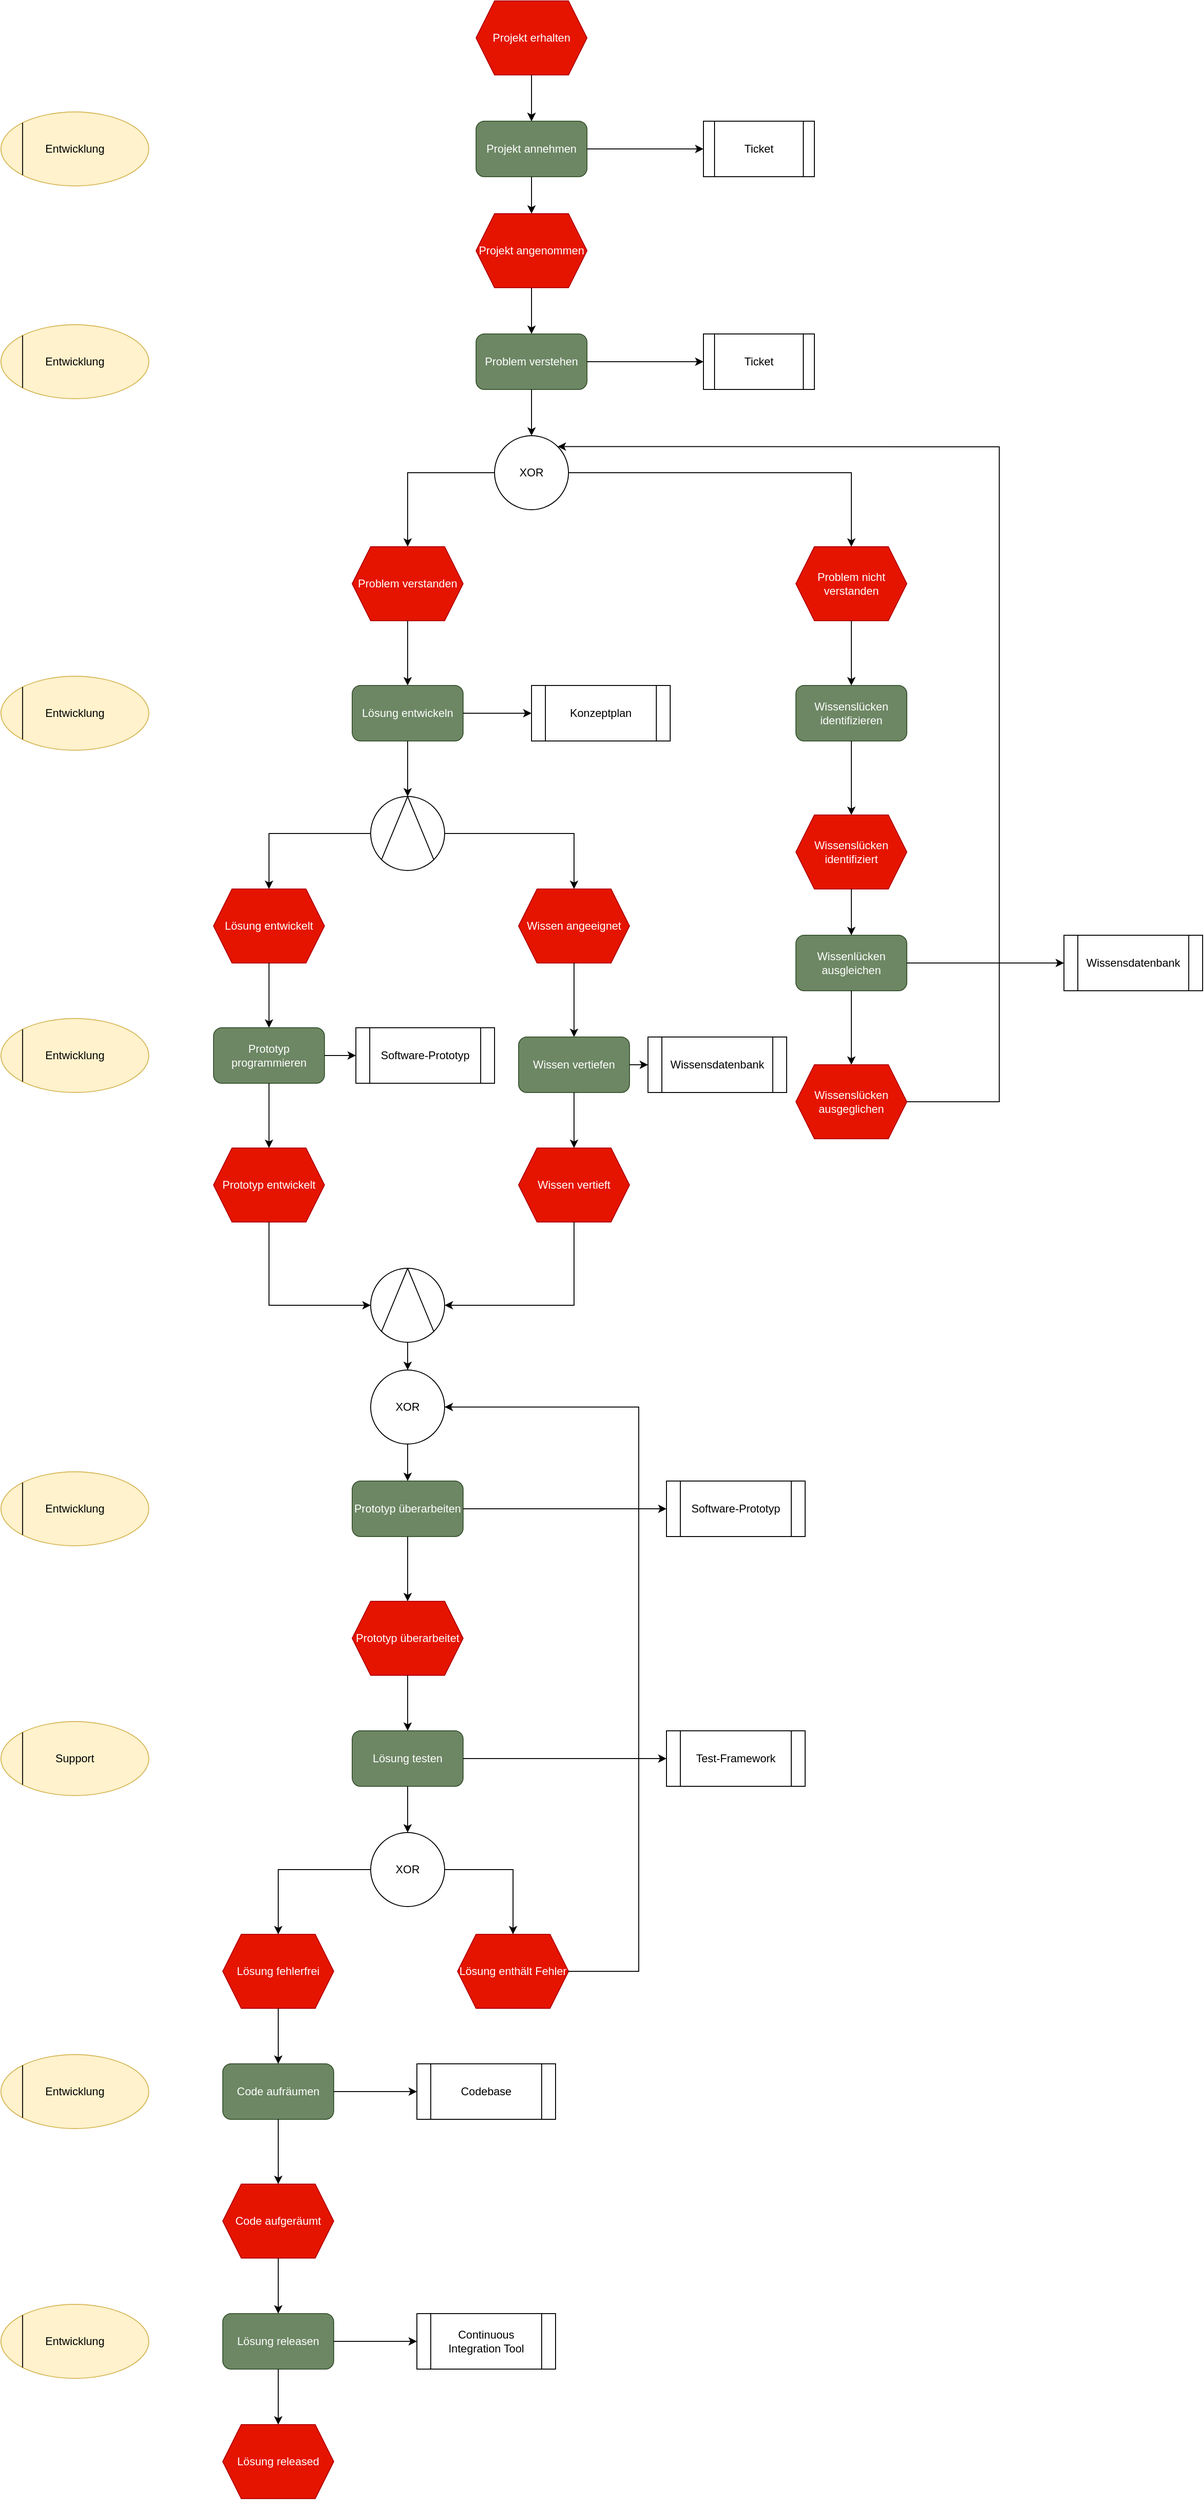 <mxfile version="21.3.8" type="device">
  <diagram name="Seite-1" id="HkONKe4TxoAbGtVzGFHi">
    <mxGraphModel dx="2220" dy="789" grid="1" gridSize="10" guides="1" tooltips="1" connect="1" arrows="1" fold="1" page="1" pageScale="1" pageWidth="827" pageHeight="1169" math="0" shadow="0">
      <root>
        <mxCell id="0" />
        <mxCell id="1" parent="0" />
        <mxCell id="pGZCNeFGtJ8uvon1zyKJ-12" value="" style="edgeStyle=orthogonalEdgeStyle;rounded=0;orthogonalLoop=1;jettySize=auto;html=1;" parent="1" source="pGZCNeFGtJ8uvon1zyKJ-2" target="pGZCNeFGtJ8uvon1zyKJ-3" edge="1">
          <mxGeometry relative="1" as="geometry" />
        </mxCell>
        <mxCell id="pGZCNeFGtJ8uvon1zyKJ-2" value="Projekt erhalten" style="shape=hexagon;perimeter=hexagonPerimeter2;whiteSpace=wrap;html=1;fixedSize=1;fillColor=#e51400;fontColor=#ffffff;strokeColor=#B20000;" parent="1" vertex="1">
          <mxGeometry x="354" y="120" width="120" height="80" as="geometry" />
        </mxCell>
        <mxCell id="pGZCNeFGtJ8uvon1zyKJ-3" value="Projekt annehmen" style="rounded=1;whiteSpace=wrap;html=1;fillColor=#6d8764;fontColor=#ffffff;strokeColor=#3A5431;" parent="1" vertex="1">
          <mxGeometry x="354" y="250" width="120" height="60" as="geometry" />
        </mxCell>
        <mxCell id="pGZCNeFGtJ8uvon1zyKJ-4" value="" style="endArrow=classic;html=1;rounded=0;exitX=0.5;exitY=1;exitDx=0;exitDy=0;entryX=0.5;entryY=0;entryDx=0;entryDy=0;" parent="1" source="pGZCNeFGtJ8uvon1zyKJ-2" target="pGZCNeFGtJ8uvon1zyKJ-3" edge="1">
          <mxGeometry width="50" height="50" relative="1" as="geometry">
            <mxPoint x="414" y="150" as="sourcePoint" />
            <mxPoint x="470" y="170" as="targetPoint" />
          </mxGeometry>
        </mxCell>
        <mxCell id="pGZCNeFGtJ8uvon1zyKJ-5" value="Projekt angenommen" style="shape=hexagon;perimeter=hexagonPerimeter2;whiteSpace=wrap;html=1;fixedSize=1;fillColor=#e51400;fontColor=#ffffff;strokeColor=#B20000;" parent="1" vertex="1">
          <mxGeometry x="354" y="350" width="120" height="80" as="geometry" />
        </mxCell>
        <mxCell id="pGZCNeFGtJ8uvon1zyKJ-6" value="" style="endArrow=classic;html=1;rounded=0;exitX=0.5;exitY=1;exitDx=0;exitDy=0;entryX=0.5;entryY=0;entryDx=0;entryDy=0;" parent="1" source="pGZCNeFGtJ8uvon1zyKJ-3" target="pGZCNeFGtJ8uvon1zyKJ-5" edge="1">
          <mxGeometry width="50" height="50" relative="1" as="geometry">
            <mxPoint x="570" y="340" as="sourcePoint" />
            <mxPoint x="620" y="290" as="targetPoint" />
          </mxGeometry>
        </mxCell>
        <mxCell id="pGZCNeFGtJ8uvon1zyKJ-7" value="Problem verstehen" style="rounded=1;whiteSpace=wrap;html=1;fillColor=#6d8764;fontColor=#ffffff;strokeColor=#3A5431;" parent="1" vertex="1">
          <mxGeometry x="354" y="480" width="120" height="60" as="geometry" />
        </mxCell>
        <mxCell id="pGZCNeFGtJ8uvon1zyKJ-8" value="" style="endArrow=classic;html=1;rounded=0;exitX=0.5;exitY=1;exitDx=0;exitDy=0;entryX=0.5;entryY=0;entryDx=0;entryDy=0;" parent="1" source="pGZCNeFGtJ8uvon1zyKJ-5" target="pGZCNeFGtJ8uvon1zyKJ-7" edge="1">
          <mxGeometry width="50" height="50" relative="1" as="geometry">
            <mxPoint x="470" y="530" as="sourcePoint" />
            <mxPoint x="520" y="480" as="targetPoint" />
          </mxGeometry>
        </mxCell>
        <mxCell id="pGZCNeFGtJ8uvon1zyKJ-9" value="XOR" style="ellipse;whiteSpace=wrap;html=1;aspect=fixed;" parent="1" vertex="1">
          <mxGeometry x="374" y="590" width="80" height="80" as="geometry" />
        </mxCell>
        <mxCell id="pGZCNeFGtJ8uvon1zyKJ-10" value="" style="endArrow=classic;html=1;rounded=0;exitX=0.5;exitY=1;exitDx=0;exitDy=0;entryX=0.5;entryY=0;entryDx=0;entryDy=0;" parent="1" source="pGZCNeFGtJ8uvon1zyKJ-7" target="pGZCNeFGtJ8uvon1zyKJ-9" edge="1">
          <mxGeometry width="50" height="50" relative="1" as="geometry">
            <mxPoint x="450" y="600" as="sourcePoint" />
            <mxPoint x="500" y="550" as="targetPoint" />
          </mxGeometry>
        </mxCell>
        <mxCell id="pGZCNeFGtJ8uvon1zyKJ-13" value="" style="endArrow=classic;html=1;rounded=0;exitX=0;exitY=0.5;exitDx=0;exitDy=0;" parent="1" source="pGZCNeFGtJ8uvon1zyKJ-9" edge="1">
          <mxGeometry width="50" height="50" relative="1" as="geometry">
            <mxPoint x="270" y="700" as="sourcePoint" />
            <mxPoint x="280" y="710" as="targetPoint" />
            <Array as="points">
              <mxPoint x="280" y="630" />
            </Array>
          </mxGeometry>
        </mxCell>
        <mxCell id="pGZCNeFGtJ8uvon1zyKJ-14" value="Problem verstanden" style="shape=hexagon;perimeter=hexagonPerimeter2;whiteSpace=wrap;html=1;fixedSize=1;fillColor=#e51400;fontColor=#ffffff;strokeColor=#B20000;" parent="1" vertex="1">
          <mxGeometry x="220" y="710" width="120" height="80" as="geometry" />
        </mxCell>
        <mxCell id="9VRFvcclC4bGH3Evm6cU-1" value="" style="endArrow=classic;html=1;rounded=0;exitX=1;exitY=0.5;exitDx=0;exitDy=0;entryX=0.5;entryY=0;entryDx=0;entryDy=0;" parent="1" source="pGZCNeFGtJ8uvon1zyKJ-9" target="9VRFvcclC4bGH3Evm6cU-2" edge="1">
          <mxGeometry width="50" height="50" relative="1" as="geometry">
            <mxPoint x="550" y="680" as="sourcePoint" />
            <mxPoint x="600" y="630" as="targetPoint" />
            <Array as="points">
              <mxPoint x="760" y="630" />
            </Array>
          </mxGeometry>
        </mxCell>
        <mxCell id="9VRFvcclC4bGH3Evm6cU-2" value="Problem nicht verstanden" style="shape=hexagon;perimeter=hexagonPerimeter2;whiteSpace=wrap;html=1;fixedSize=1;fillColor=#e51400;fontColor=#ffffff;strokeColor=#B20000;" parent="1" vertex="1">
          <mxGeometry x="700" y="710" width="120" height="80" as="geometry" />
        </mxCell>
        <mxCell id="9VRFvcclC4bGH3Evm6cU-3" value="" style="endArrow=classic;html=1;rounded=0;exitX=0.5;exitY=1;exitDx=0;exitDy=0;" parent="1" source="pGZCNeFGtJ8uvon1zyKJ-14" edge="1">
          <mxGeometry width="50" height="50" relative="1" as="geometry">
            <mxPoint x="270" y="900" as="sourcePoint" />
            <mxPoint x="280" y="860" as="targetPoint" />
          </mxGeometry>
        </mxCell>
        <mxCell id="9VRFvcclC4bGH3Evm6cU-6" value="" style="endArrow=classic;html=1;rounded=0;exitX=0.5;exitY=1;exitDx=0;exitDy=0;" parent="1" source="9VRFvcclC4bGH3Evm6cU-2" edge="1">
          <mxGeometry width="50" height="50" relative="1" as="geometry">
            <mxPoint x="759.5" y="820" as="sourcePoint" />
            <mxPoint x="760" y="860" as="targetPoint" />
          </mxGeometry>
        </mxCell>
        <mxCell id="9VRFvcclC4bGH3Evm6cU-8" value="Wissenslücken identifizieren" style="rounded=1;whiteSpace=wrap;html=1;fillColor=#6d8764;fontColor=#ffffff;strokeColor=#3A5431;" parent="1" vertex="1">
          <mxGeometry x="700" y="860" width="120" height="60" as="geometry" />
        </mxCell>
        <mxCell id="9VRFvcclC4bGH3Evm6cU-12" value="Lösung entwickeln" style="rounded=1;whiteSpace=wrap;html=1;fillColor=#6d8764;fontColor=#ffffff;strokeColor=#3A5431;" parent="1" vertex="1">
          <mxGeometry x="220" y="860" width="120" height="60" as="geometry" />
        </mxCell>
        <mxCell id="9VRFvcclC4bGH3Evm6cU-13" value="" style="endArrow=classic;html=1;rounded=0;exitX=0.5;exitY=1;exitDx=0;exitDy=0;" parent="1" source="9VRFvcclC4bGH3Evm6cU-12" edge="1">
          <mxGeometry width="50" height="50" relative="1" as="geometry">
            <mxPoint x="310" y="990" as="sourcePoint" />
            <mxPoint x="280" y="980" as="targetPoint" />
          </mxGeometry>
        </mxCell>
        <mxCell id="9VRFvcclC4bGH3Evm6cU-17" value="" style="endArrow=classic;html=1;rounded=0;exitX=0.5;exitY=1;exitDx=0;exitDy=0;" parent="1" source="9VRFvcclC4bGH3Evm6cU-8" edge="1">
          <mxGeometry width="50" height="50" relative="1" as="geometry">
            <mxPoint x="770" y="1010" as="sourcePoint" />
            <mxPoint x="760" y="1000" as="targetPoint" />
          </mxGeometry>
        </mxCell>
        <mxCell id="9VRFvcclC4bGH3Evm6cU-18" value="Wissenslücken identifiziert" style="shape=hexagon;perimeter=hexagonPerimeter2;whiteSpace=wrap;html=1;fixedSize=1;fillColor=#e51400;fontColor=#ffffff;strokeColor=#B20000;" parent="1" vertex="1">
          <mxGeometry x="700" y="1000" width="120" height="80" as="geometry" />
        </mxCell>
        <mxCell id="9VRFvcclC4bGH3Evm6cU-21" value="" style="endArrow=classic;html=1;rounded=0;exitX=1;exitY=0.5;exitDx=0;exitDy=0;entryX=1;entryY=0;entryDx=0;entryDy=0;" parent="1" source="9VRFvcclC4bGH3Evm6cU-69" target="pGZCNeFGtJ8uvon1zyKJ-9" edge="1">
          <mxGeometry width="50" height="50" relative="1" as="geometry">
            <mxPoint x="640" y="1180" as="sourcePoint" />
            <mxPoint x="760" y="590" as="targetPoint" />
            <Array as="points">
              <mxPoint x="920" y="1310" />
              <mxPoint x="920" y="602" />
            </Array>
          </mxGeometry>
        </mxCell>
        <mxCell id="9VRFvcclC4bGH3Evm6cU-26" value="Lösung entwickelt" style="shape=hexagon;perimeter=hexagonPerimeter2;whiteSpace=wrap;html=1;fixedSize=1;fillColor=#e51400;fontColor=#ffffff;strokeColor=#B20000;" parent="1" vertex="1">
          <mxGeometry x="70" y="1080" width="120" height="80" as="geometry" />
        </mxCell>
        <mxCell id="9VRFvcclC4bGH3Evm6cU-27" value="" style="endArrow=classic;html=1;rounded=0;exitX=0.5;exitY=1;exitDx=0;exitDy=0;" parent="1" source="9VRFvcclC4bGH3Evm6cU-26" edge="1">
          <mxGeometry width="50" height="50" relative="1" as="geometry">
            <mxPoint x="100" y="1260" as="sourcePoint" />
            <mxPoint x="130" y="1230" as="targetPoint" />
          </mxGeometry>
        </mxCell>
        <mxCell id="9VRFvcclC4bGH3Evm6cU-28" value="Prototyp programmieren" style="rounded=1;whiteSpace=wrap;html=1;fillColor=#6d8764;fontColor=#ffffff;strokeColor=#3A5431;" parent="1" vertex="1">
          <mxGeometry x="70" y="1230" width="120" height="60" as="geometry" />
        </mxCell>
        <mxCell id="9VRFvcclC4bGH3Evm6cU-29" value="Prototyp entwickelt" style="shape=hexagon;perimeter=hexagonPerimeter2;whiteSpace=wrap;html=1;fixedSize=1;fillColor=#e51400;fontColor=#ffffff;strokeColor=#B20000;" parent="1" vertex="1">
          <mxGeometry x="70" y="1360" width="120" height="80" as="geometry" />
        </mxCell>
        <mxCell id="9VRFvcclC4bGH3Evm6cU-30" value="" style="endArrow=classic;html=1;rounded=0;exitX=0.5;exitY=1;exitDx=0;exitDy=0;entryX=0.5;entryY=0;entryDx=0;entryDy=0;" parent="1" source="9VRFvcclC4bGH3Evm6cU-28" target="9VRFvcclC4bGH3Evm6cU-29" edge="1">
          <mxGeometry width="50" height="50" relative="1" as="geometry">
            <mxPoint x="120" y="1350" as="sourcePoint" />
            <mxPoint x="170" y="1300" as="targetPoint" />
          </mxGeometry>
        </mxCell>
        <mxCell id="9VRFvcclC4bGH3Evm6cU-31" value="" style="ellipse;whiteSpace=wrap;html=1;aspect=fixed;" parent="1" vertex="1">
          <mxGeometry x="240" y="980" width="80" height="80" as="geometry" />
        </mxCell>
        <mxCell id="9VRFvcclC4bGH3Evm6cU-32" value="" style="endArrow=none;html=1;rounded=0;exitX=0;exitY=1;exitDx=0;exitDy=0;entryX=0.5;entryY=0;entryDx=0;entryDy=0;" parent="1" source="9VRFvcclC4bGH3Evm6cU-31" target="9VRFvcclC4bGH3Evm6cU-31" edge="1">
          <mxGeometry width="50" height="50" relative="1" as="geometry">
            <mxPoint x="240" y="1120" as="sourcePoint" />
            <mxPoint x="290" y="1070" as="targetPoint" />
          </mxGeometry>
        </mxCell>
        <mxCell id="9VRFvcclC4bGH3Evm6cU-33" value="" style="endArrow=none;html=1;rounded=0;exitX=0.5;exitY=0;exitDx=0;exitDy=0;entryX=1;entryY=1;entryDx=0;entryDy=0;" parent="1" source="9VRFvcclC4bGH3Evm6cU-31" target="9VRFvcclC4bGH3Evm6cU-31" edge="1">
          <mxGeometry width="50" height="50" relative="1" as="geometry">
            <mxPoint x="370" y="1110" as="sourcePoint" />
            <mxPoint x="420" y="1060" as="targetPoint" />
          </mxGeometry>
        </mxCell>
        <mxCell id="9VRFvcclC4bGH3Evm6cU-34" value="" style="endArrow=classic;html=1;rounded=0;exitX=0;exitY=0.5;exitDx=0;exitDy=0;entryX=0.5;entryY=0;entryDx=0;entryDy=0;" parent="1" source="9VRFvcclC4bGH3Evm6cU-31" target="9VRFvcclC4bGH3Evm6cU-26" edge="1">
          <mxGeometry width="50" height="50" relative="1" as="geometry">
            <mxPoint x="110" y="1040" as="sourcePoint" />
            <mxPoint x="160" y="990" as="targetPoint" />
            <Array as="points">
              <mxPoint x="130" y="1020" />
            </Array>
          </mxGeometry>
        </mxCell>
        <mxCell id="9VRFvcclC4bGH3Evm6cU-39" value="" style="endArrow=classic;html=1;rounded=0;exitX=1;exitY=0.5;exitDx=0;exitDy=0;entryX=0.5;entryY=0;entryDx=0;entryDy=0;" parent="1" source="9VRFvcclC4bGH3Evm6cU-31" target="9VRFvcclC4bGH3Evm6cU-40" edge="1">
          <mxGeometry width="50" height="50" relative="1" as="geometry">
            <mxPoint x="400" y="1110" as="sourcePoint" />
            <mxPoint x="420" y="1020" as="targetPoint" />
            <Array as="points">
              <mxPoint x="460" y="1020" />
            </Array>
          </mxGeometry>
        </mxCell>
        <mxCell id="9VRFvcclC4bGH3Evm6cU-40" value="Wissen angeeignet" style="shape=hexagon;perimeter=hexagonPerimeter2;whiteSpace=wrap;html=1;fixedSize=1;fillColor=#e51400;fontColor=#ffffff;strokeColor=#B20000;" parent="1" vertex="1">
          <mxGeometry x="400" y="1080" width="120" height="80" as="geometry" />
        </mxCell>
        <mxCell id="9VRFvcclC4bGH3Evm6cU-41" value="" style="endArrow=classic;html=1;rounded=0;exitX=0.5;exitY=1;exitDx=0;exitDy=0;" parent="1" source="9VRFvcclC4bGH3Evm6cU-40" edge="1">
          <mxGeometry width="50" height="50" relative="1" as="geometry">
            <mxPoint x="500" y="1280" as="sourcePoint" />
            <mxPoint x="460" y="1240" as="targetPoint" />
          </mxGeometry>
        </mxCell>
        <mxCell id="9VRFvcclC4bGH3Evm6cU-42" value="Wissen vertiefen" style="rounded=1;whiteSpace=wrap;html=1;fillColor=#6d8764;fontColor=#ffffff;strokeColor=#3A5431;" parent="1" vertex="1">
          <mxGeometry x="400" y="1240" width="120" height="60" as="geometry" />
        </mxCell>
        <mxCell id="9VRFvcclC4bGH3Evm6cU-43" value="Wissen vertieft" style="shape=hexagon;perimeter=hexagonPerimeter2;whiteSpace=wrap;html=1;fixedSize=1;fillColor=#e51400;fontColor=#ffffff;strokeColor=#B20000;" parent="1" vertex="1">
          <mxGeometry x="400" y="1360" width="120" height="80" as="geometry" />
        </mxCell>
        <mxCell id="9VRFvcclC4bGH3Evm6cU-44" value="" style="endArrow=classic;html=1;rounded=0;exitX=0.5;exitY=1;exitDx=0;exitDy=0;" parent="1" source="9VRFvcclC4bGH3Evm6cU-42" target="9VRFvcclC4bGH3Evm6cU-43" edge="1">
          <mxGeometry width="50" height="50" relative="1" as="geometry">
            <mxPoint x="580" y="1380" as="sourcePoint" />
            <mxPoint x="630" y="1330" as="targetPoint" />
          </mxGeometry>
        </mxCell>
        <mxCell id="9VRFvcclC4bGH3Evm6cU-45" value="" style="ellipse;whiteSpace=wrap;html=1;aspect=fixed;" parent="1" vertex="1">
          <mxGeometry x="240" y="1490" width="80" height="80" as="geometry" />
        </mxCell>
        <mxCell id="9VRFvcclC4bGH3Evm6cU-46" value="" style="endArrow=none;html=1;rounded=0;exitX=0;exitY=1;exitDx=0;exitDy=0;entryX=0.5;entryY=0;entryDx=0;entryDy=0;" parent="1" source="9VRFvcclC4bGH3Evm6cU-45" target="9VRFvcclC4bGH3Evm6cU-45" edge="1">
          <mxGeometry width="50" height="50" relative="1" as="geometry">
            <mxPoint x="240" y="1630" as="sourcePoint" />
            <mxPoint x="290" y="1580" as="targetPoint" />
          </mxGeometry>
        </mxCell>
        <mxCell id="9VRFvcclC4bGH3Evm6cU-47" value="" style="endArrow=none;html=1;rounded=0;exitX=0.5;exitY=0;exitDx=0;exitDy=0;entryX=1;entryY=1;entryDx=0;entryDy=0;" parent="1" source="9VRFvcclC4bGH3Evm6cU-45" target="9VRFvcclC4bGH3Evm6cU-45" edge="1">
          <mxGeometry width="50" height="50" relative="1" as="geometry">
            <mxPoint x="370" y="1620" as="sourcePoint" />
            <mxPoint x="420" y="1570" as="targetPoint" />
          </mxGeometry>
        </mxCell>
        <mxCell id="9VRFvcclC4bGH3Evm6cU-48" value="" style="endArrow=classic;html=1;rounded=0;exitX=0.5;exitY=1;exitDx=0;exitDy=0;entryX=0;entryY=0.5;entryDx=0;entryDy=0;" parent="1" source="9VRFvcclC4bGH3Evm6cU-29" target="9VRFvcclC4bGH3Evm6cU-45" edge="1">
          <mxGeometry width="50" height="50" relative="1" as="geometry">
            <mxPoint x="80" y="1540" as="sourcePoint" />
            <mxPoint x="130" y="1490" as="targetPoint" />
            <Array as="points">
              <mxPoint x="130" y="1530" />
            </Array>
          </mxGeometry>
        </mxCell>
        <mxCell id="9VRFvcclC4bGH3Evm6cU-49" value="" style="endArrow=classic;html=1;rounded=0;exitX=0.5;exitY=1;exitDx=0;exitDy=0;entryX=1;entryY=0.5;entryDx=0;entryDy=0;" parent="1" source="9VRFvcclC4bGH3Evm6cU-43" target="9VRFvcclC4bGH3Evm6cU-45" edge="1">
          <mxGeometry width="50" height="50" relative="1" as="geometry">
            <mxPoint x="470" y="1530" as="sourcePoint" />
            <mxPoint x="520" y="1480" as="targetPoint" />
            <Array as="points">
              <mxPoint x="460" y="1530" />
            </Array>
          </mxGeometry>
        </mxCell>
        <mxCell id="9VRFvcclC4bGH3Evm6cU-50" value="Prototyp überarbeiten" style="rounded=1;whiteSpace=wrap;html=1;fillColor=#6d8764;fontColor=#ffffff;strokeColor=#3A5431;" parent="1" vertex="1">
          <mxGeometry x="220" y="1720" width="120" height="60" as="geometry" />
        </mxCell>
        <mxCell id="9VRFvcclC4bGH3Evm6cU-51" value="Prototyp überarbeitet" style="shape=hexagon;perimeter=hexagonPerimeter2;whiteSpace=wrap;html=1;fixedSize=1;fillColor=#e51400;fontColor=#ffffff;strokeColor=#B20000;" parent="1" vertex="1">
          <mxGeometry x="220" y="1850" width="120" height="80" as="geometry" />
        </mxCell>
        <mxCell id="9VRFvcclC4bGH3Evm6cU-53" value="" style="endArrow=classic;html=1;rounded=0;exitX=0.5;exitY=1;exitDx=0;exitDy=0;entryX=0.5;entryY=0;entryDx=0;entryDy=0;" parent="1" source="9VRFvcclC4bGH3Evm6cU-50" target="9VRFvcclC4bGH3Evm6cU-51" edge="1">
          <mxGeometry width="50" height="50" relative="1" as="geometry">
            <mxPoint x="340" y="1800" as="sourcePoint" />
            <mxPoint x="390" y="1750" as="targetPoint" />
          </mxGeometry>
        </mxCell>
        <mxCell id="9VRFvcclC4bGH3Evm6cU-54" value="Lösung testen" style="rounded=1;whiteSpace=wrap;html=1;fillColor=#6d8764;fontColor=#ffffff;strokeColor=#3A5431;" parent="1" vertex="1">
          <mxGeometry x="220" y="1990" width="120" height="60" as="geometry" />
        </mxCell>
        <mxCell id="9VRFvcclC4bGH3Evm6cU-55" value="" style="endArrow=classic;html=1;rounded=0;exitX=0.5;exitY=1;exitDx=0;exitDy=0;entryX=0.5;entryY=0;entryDx=0;entryDy=0;" parent="1" source="9VRFvcclC4bGH3Evm6cU-51" target="9VRFvcclC4bGH3Evm6cU-54" edge="1">
          <mxGeometry width="50" height="50" relative="1" as="geometry">
            <mxPoint x="360" y="1960" as="sourcePoint" />
            <mxPoint x="410" y="1910" as="targetPoint" />
          </mxGeometry>
        </mxCell>
        <mxCell id="9VRFvcclC4bGH3Evm6cU-58" value="XOR" style="ellipse;whiteSpace=wrap;html=1;aspect=fixed;" parent="1" vertex="1">
          <mxGeometry x="240" y="2100" width="80" height="80" as="geometry" />
        </mxCell>
        <mxCell id="9VRFvcclC4bGH3Evm6cU-59" value="" style="endArrow=classic;html=1;rounded=0;exitX=0.5;exitY=1;exitDx=0;exitDy=0;entryX=0.5;entryY=0;entryDx=0;entryDy=0;" parent="1" source="9VRFvcclC4bGH3Evm6cU-54" target="9VRFvcclC4bGH3Evm6cU-58" edge="1">
          <mxGeometry width="50" height="50" relative="1" as="geometry">
            <mxPoint x="290" y="2060" as="sourcePoint" />
            <mxPoint x="490" y="2070" as="targetPoint" />
          </mxGeometry>
        </mxCell>
        <mxCell id="9VRFvcclC4bGH3Evm6cU-60" value="" style="endArrow=classic;html=1;rounded=0;exitX=0;exitY=0.5;exitDx=0;exitDy=0;entryX=0.5;entryY=0;entryDx=0;entryDy=0;" parent="1" source="9VRFvcclC4bGH3Evm6cU-58" target="9VRFvcclC4bGH3Evm6cU-61" edge="1">
          <mxGeometry width="50" height="50" relative="1" as="geometry">
            <mxPoint x="180" y="2240" as="sourcePoint" />
            <mxPoint x="150" y="2140" as="targetPoint" />
            <Array as="points">
              <mxPoint x="140" y="2140" />
            </Array>
          </mxGeometry>
        </mxCell>
        <mxCell id="9VRFvcclC4bGH3Evm6cU-61" value="Lösung fehlerfrei" style="shape=hexagon;perimeter=hexagonPerimeter2;whiteSpace=wrap;html=1;fixedSize=1;fillColor=#e51400;fontColor=#ffffff;strokeColor=#B20000;" parent="1" vertex="1">
          <mxGeometry x="80" y="2210" width="120" height="80" as="geometry" />
        </mxCell>
        <mxCell id="9VRFvcclC4bGH3Evm6cU-62" value="Lösung enthält Fehler" style="shape=hexagon;perimeter=hexagonPerimeter2;whiteSpace=wrap;html=1;fixedSize=1;fillColor=#e51400;fontColor=#ffffff;strokeColor=#B20000;" parent="1" vertex="1">
          <mxGeometry x="334" y="2210" width="120" height="80" as="geometry" />
        </mxCell>
        <mxCell id="9VRFvcclC4bGH3Evm6cU-63" value="" style="endArrow=classic;html=1;rounded=0;exitX=1;exitY=0.5;exitDx=0;exitDy=0;entryX=0.5;entryY=0;entryDx=0;entryDy=0;" parent="1" source="9VRFvcclC4bGH3Evm6cU-58" target="9VRFvcclC4bGH3Evm6cU-62" edge="1">
          <mxGeometry width="50" height="50" relative="1" as="geometry">
            <mxPoint x="460" y="2190" as="sourcePoint" />
            <mxPoint x="510" y="2140" as="targetPoint" />
            <Array as="points">
              <mxPoint x="394" y="2140" />
            </Array>
          </mxGeometry>
        </mxCell>
        <mxCell id="9VRFvcclC4bGH3Evm6cU-64" value="" style="endArrow=classic;html=1;rounded=0;exitX=1;exitY=0.5;exitDx=0;exitDy=0;entryX=1;entryY=0.5;entryDx=0;entryDy=0;" parent="1" source="9VRFvcclC4bGH3Evm6cU-62" target="f4OmzKm1sWnOnGNhkQii-1" edge="1">
          <mxGeometry width="50" height="50" relative="1" as="geometry">
            <mxPoint x="520" y="2250" as="sourcePoint" />
            <mxPoint x="570" y="2200" as="targetPoint" />
            <Array as="points">
              <mxPoint x="530" y="2250" />
              <mxPoint x="530" y="1640" />
            </Array>
          </mxGeometry>
        </mxCell>
        <mxCell id="9VRFvcclC4bGH3Evm6cU-65" value="Code aufräumen" style="rounded=1;whiteSpace=wrap;html=1;fillColor=#6d8764;fontColor=#ffffff;strokeColor=#3A5431;" parent="1" vertex="1">
          <mxGeometry x="80" y="2350" width="120" height="60" as="geometry" />
        </mxCell>
        <mxCell id="9VRFvcclC4bGH3Evm6cU-66" value="" style="endArrow=classic;html=1;rounded=0;exitX=0.5;exitY=1;exitDx=0;exitDy=0;entryX=0.5;entryY=0;entryDx=0;entryDy=0;" parent="1" source="9VRFvcclC4bGH3Evm6cU-61" target="9VRFvcclC4bGH3Evm6cU-65" edge="1">
          <mxGeometry width="50" height="50" relative="1" as="geometry">
            <mxPoint x="180" y="2340" as="sourcePoint" />
            <mxPoint x="230" y="2290" as="targetPoint" />
          </mxGeometry>
        </mxCell>
        <mxCell id="9VRFvcclC4bGH3Evm6cU-67" value="Wissenlücken ausgleichen" style="rounded=1;whiteSpace=wrap;html=1;fillColor=#6d8764;fontColor=#ffffff;strokeColor=#3A5431;" parent="1" vertex="1">
          <mxGeometry x="700" y="1130" width="120" height="60" as="geometry" />
        </mxCell>
        <mxCell id="9VRFvcclC4bGH3Evm6cU-68" value="" style="endArrow=classic;html=1;rounded=0;exitX=0.5;exitY=1;exitDx=0;exitDy=0;" parent="1" source="9VRFvcclC4bGH3Evm6cU-67" edge="1">
          <mxGeometry width="50" height="50" relative="1" as="geometry">
            <mxPoint x="770" y="1280" as="sourcePoint" />
            <mxPoint x="760" y="1270" as="targetPoint" />
          </mxGeometry>
        </mxCell>
        <mxCell id="9VRFvcclC4bGH3Evm6cU-69" value="Wissenslücken ausgeglichen" style="shape=hexagon;perimeter=hexagonPerimeter2;whiteSpace=wrap;html=1;fixedSize=1;fillColor=#e51400;fontColor=#ffffff;strokeColor=#B20000;" parent="1" vertex="1">
          <mxGeometry x="700" y="1270" width="120" height="80" as="geometry" />
        </mxCell>
        <mxCell id="9VRFvcclC4bGH3Evm6cU-70" value="" style="endArrow=classic;html=1;rounded=0;exitX=0.5;exitY=1;exitDx=0;exitDy=0;entryX=0.5;entryY=0;entryDx=0;entryDy=0;" parent="1" source="9VRFvcclC4bGH3Evm6cU-18" target="9VRFvcclC4bGH3Evm6cU-67" edge="1">
          <mxGeometry width="50" height="50" relative="1" as="geometry">
            <mxPoint x="820" y="1120" as="sourcePoint" />
            <mxPoint x="870" y="1070" as="targetPoint" />
          </mxGeometry>
        </mxCell>
        <mxCell id="9VRFvcclC4bGH3Evm6cU-71" value="Code aufgeräumt" style="shape=hexagon;perimeter=hexagonPerimeter2;whiteSpace=wrap;html=1;fixedSize=1;fillColor=#e51400;fontColor=#ffffff;strokeColor=#B20000;" parent="1" vertex="1">
          <mxGeometry x="80" y="2480" width="120" height="80" as="geometry" />
        </mxCell>
        <mxCell id="9VRFvcclC4bGH3Evm6cU-72" value="" style="endArrow=classic;html=1;rounded=0;exitX=0.5;exitY=1;exitDx=0;exitDy=0;entryX=0.5;entryY=0;entryDx=0;entryDy=0;" parent="1" source="9VRFvcclC4bGH3Evm6cU-65" target="9VRFvcclC4bGH3Evm6cU-71" edge="1">
          <mxGeometry width="50" height="50" relative="1" as="geometry">
            <mxPoint x="150" y="2460" as="sourcePoint" />
            <mxPoint x="200" y="2410" as="targetPoint" />
          </mxGeometry>
        </mxCell>
        <mxCell id="9VRFvcclC4bGH3Evm6cU-74" value="" style="endArrow=classic;html=1;rounded=0;exitX=0.5;exitY=1;exitDx=0;exitDy=0;" parent="1" source="9VRFvcclC4bGH3Evm6cU-71" edge="1">
          <mxGeometry width="50" height="50" relative="1" as="geometry">
            <mxPoint x="180" y="2640" as="sourcePoint" />
            <mxPoint x="140" y="2620" as="targetPoint" />
          </mxGeometry>
        </mxCell>
        <mxCell id="9VRFvcclC4bGH3Evm6cU-75" value="Lösung releasen" style="rounded=1;whiteSpace=wrap;html=1;fillColor=#6d8764;fontColor=#ffffff;strokeColor=#3A5431;" parent="1" vertex="1">
          <mxGeometry x="80" y="2620" width="120" height="60" as="geometry" />
        </mxCell>
        <mxCell id="9VRFvcclC4bGH3Evm6cU-76" value="Lösung released" style="shape=hexagon;perimeter=hexagonPerimeter2;whiteSpace=wrap;html=1;fixedSize=1;fillColor=#e51400;fontColor=#ffffff;strokeColor=#B20000;" parent="1" vertex="1">
          <mxGeometry x="80" y="2740" width="120" height="80" as="geometry" />
        </mxCell>
        <mxCell id="9VRFvcclC4bGH3Evm6cU-77" value="" style="endArrow=classic;html=1;rounded=0;exitX=0.5;exitY=1;exitDx=0;exitDy=0;entryX=0.5;entryY=0;entryDx=0;entryDy=0;" parent="1" source="9VRFvcclC4bGH3Evm6cU-75" target="9VRFvcclC4bGH3Evm6cU-76" edge="1">
          <mxGeometry width="50" height="50" relative="1" as="geometry">
            <mxPoint x="260" y="2630" as="sourcePoint" />
            <mxPoint x="310" y="2580" as="targetPoint" />
          </mxGeometry>
        </mxCell>
        <mxCell id="f4OmzKm1sWnOnGNhkQii-1" value="XOR" style="ellipse;whiteSpace=wrap;html=1;aspect=fixed;" parent="1" vertex="1">
          <mxGeometry x="240" y="1600" width="80" height="80" as="geometry" />
        </mxCell>
        <mxCell id="f4OmzKm1sWnOnGNhkQii-2" value="" style="endArrow=classic;html=1;rounded=0;exitX=0.5;exitY=1;exitDx=0;exitDy=0;entryX=0.5;entryY=0;entryDx=0;entryDy=0;" parent="1" source="f4OmzKm1sWnOnGNhkQii-1" target="9VRFvcclC4bGH3Evm6cU-50" edge="1">
          <mxGeometry width="50" height="50" relative="1" as="geometry">
            <mxPoint x="350" y="1690" as="sourcePoint" />
            <mxPoint x="400" y="1640" as="targetPoint" />
          </mxGeometry>
        </mxCell>
        <mxCell id="f4OmzKm1sWnOnGNhkQii-3" value="" style="endArrow=classic;html=1;rounded=0;exitX=0.5;exitY=1;exitDx=0;exitDy=0;entryX=0.5;entryY=0;entryDx=0;entryDy=0;" parent="1" source="9VRFvcclC4bGH3Evm6cU-45" target="f4OmzKm1sWnOnGNhkQii-1" edge="1">
          <mxGeometry width="50" height="50" relative="1" as="geometry">
            <mxPoint x="400" y="1600" as="sourcePoint" />
            <mxPoint x="450" y="1550" as="targetPoint" />
          </mxGeometry>
        </mxCell>
        <mxCell id="f4OmzKm1sWnOnGNhkQii-4" value="&lt;font color=&quot;#000000&quot;&gt;Entwicklung&lt;/font&gt;" style="ellipse;whiteSpace=wrap;html=1;fillColor=#fff2cc;strokeColor=#d6b656;" parent="1" vertex="1">
          <mxGeometry x="-160" y="240" width="160" height="80" as="geometry" />
        </mxCell>
        <mxCell id="f4OmzKm1sWnOnGNhkQii-5" value="" style="endArrow=none;html=1;rounded=0;exitX=0;exitY=1;exitDx=0;exitDy=0;entryX=0;entryY=0;entryDx=0;entryDy=0;" parent="1" source="f4OmzKm1sWnOnGNhkQii-4" target="f4OmzKm1sWnOnGNhkQii-4" edge="1">
          <mxGeometry width="50" height="50" relative="1" as="geometry">
            <mxPoint x="-155" y="300" as="sourcePoint" />
            <mxPoint x="-105" y="250" as="targetPoint" />
          </mxGeometry>
        </mxCell>
        <mxCell id="f4OmzKm1sWnOnGNhkQii-6" value="&lt;font color=&quot;#000000&quot;&gt;Entwicklung&lt;/font&gt;" style="ellipse;whiteSpace=wrap;html=1;fillColor=#fff2cc;strokeColor=#d6b656;" parent="1" vertex="1">
          <mxGeometry x="-160" y="470" width="160" height="80" as="geometry" />
        </mxCell>
        <mxCell id="f4OmzKm1sWnOnGNhkQii-7" value="" style="endArrow=none;html=1;rounded=0;exitX=0;exitY=1;exitDx=0;exitDy=0;entryX=0;entryY=0;entryDx=0;entryDy=0;" parent="1" source="f4OmzKm1sWnOnGNhkQii-6" target="f4OmzKm1sWnOnGNhkQii-6" edge="1">
          <mxGeometry width="50" height="50" relative="1" as="geometry">
            <mxPoint x="-155" y="530" as="sourcePoint" />
            <mxPoint x="-105" y="480" as="targetPoint" />
          </mxGeometry>
        </mxCell>
        <mxCell id="f4OmzKm1sWnOnGNhkQii-8" value="&lt;font color=&quot;#000000&quot;&gt;Entwicklung&lt;/font&gt;" style="ellipse;whiteSpace=wrap;html=1;fillColor=#fff2cc;strokeColor=#d6b656;" parent="1" vertex="1">
          <mxGeometry x="-160" y="850" width="160" height="80" as="geometry" />
        </mxCell>
        <mxCell id="f4OmzKm1sWnOnGNhkQii-9" value="" style="endArrow=none;html=1;rounded=0;exitX=0;exitY=1;exitDx=0;exitDy=0;entryX=0;entryY=0;entryDx=0;entryDy=0;" parent="1" source="f4OmzKm1sWnOnGNhkQii-8" target="f4OmzKm1sWnOnGNhkQii-8" edge="1">
          <mxGeometry width="50" height="50" relative="1" as="geometry">
            <mxPoint x="-155" y="910" as="sourcePoint" />
            <mxPoint x="-105" y="860" as="targetPoint" />
          </mxGeometry>
        </mxCell>
        <mxCell id="f4OmzKm1sWnOnGNhkQii-10" value="&lt;font color=&quot;#000000&quot;&gt;Entwicklung&lt;/font&gt;" style="ellipse;whiteSpace=wrap;html=1;fillColor=#fff2cc;strokeColor=#d6b656;" parent="1" vertex="1">
          <mxGeometry x="-160" y="1220" width="160" height="80" as="geometry" />
        </mxCell>
        <mxCell id="f4OmzKm1sWnOnGNhkQii-11" value="" style="endArrow=none;html=1;rounded=0;exitX=0;exitY=1;exitDx=0;exitDy=0;entryX=0;entryY=0;entryDx=0;entryDy=0;" parent="1" source="f4OmzKm1sWnOnGNhkQii-10" target="f4OmzKm1sWnOnGNhkQii-10" edge="1">
          <mxGeometry width="50" height="50" relative="1" as="geometry">
            <mxPoint x="-155" y="1280" as="sourcePoint" />
            <mxPoint x="-105" y="1230" as="targetPoint" />
          </mxGeometry>
        </mxCell>
        <mxCell id="f4OmzKm1sWnOnGNhkQii-12" value="&lt;font color=&quot;#000000&quot;&gt;Entwicklung&lt;/font&gt;" style="ellipse;whiteSpace=wrap;html=1;fillColor=#fff2cc;strokeColor=#d6b656;" parent="1" vertex="1">
          <mxGeometry x="-160" y="1710" width="160" height="80" as="geometry" />
        </mxCell>
        <mxCell id="f4OmzKm1sWnOnGNhkQii-13" value="" style="endArrow=none;html=1;rounded=0;exitX=0;exitY=1;exitDx=0;exitDy=0;entryX=0;entryY=0;entryDx=0;entryDy=0;" parent="1" source="f4OmzKm1sWnOnGNhkQii-12" target="f4OmzKm1sWnOnGNhkQii-12" edge="1">
          <mxGeometry width="50" height="50" relative="1" as="geometry">
            <mxPoint x="-155" y="1770" as="sourcePoint" />
            <mxPoint x="-105" y="1720" as="targetPoint" />
          </mxGeometry>
        </mxCell>
        <mxCell id="f4OmzKm1sWnOnGNhkQii-14" value="&lt;font color=&quot;#000000&quot;&gt;Support&lt;/font&gt;" style="ellipse;whiteSpace=wrap;html=1;fillColor=#fff2cc;strokeColor=#d6b656;" parent="1" vertex="1">
          <mxGeometry x="-160" y="1980" width="160" height="80" as="geometry" />
        </mxCell>
        <mxCell id="f4OmzKm1sWnOnGNhkQii-15" value="" style="endArrow=none;html=1;rounded=0;exitX=0;exitY=1;exitDx=0;exitDy=0;entryX=0;entryY=0;entryDx=0;entryDy=0;" parent="1" source="f4OmzKm1sWnOnGNhkQii-14" target="f4OmzKm1sWnOnGNhkQii-14" edge="1">
          <mxGeometry width="50" height="50" relative="1" as="geometry">
            <mxPoint x="-155" y="2040" as="sourcePoint" />
            <mxPoint x="-105" y="1990" as="targetPoint" />
          </mxGeometry>
        </mxCell>
        <mxCell id="f4OmzKm1sWnOnGNhkQii-16" value="&lt;font color=&quot;#000000&quot;&gt;Entwicklung&lt;/font&gt;" style="ellipse;whiteSpace=wrap;html=1;fillColor=#fff2cc;strokeColor=#d6b656;" parent="1" vertex="1">
          <mxGeometry x="-160" y="2340" width="160" height="80" as="geometry" />
        </mxCell>
        <mxCell id="f4OmzKm1sWnOnGNhkQii-17" value="" style="endArrow=none;html=1;rounded=0;exitX=0;exitY=1;exitDx=0;exitDy=0;entryX=0;entryY=0;entryDx=0;entryDy=0;" parent="1" source="f4OmzKm1sWnOnGNhkQii-16" target="f4OmzKm1sWnOnGNhkQii-16" edge="1">
          <mxGeometry width="50" height="50" relative="1" as="geometry">
            <mxPoint x="-155" y="2400" as="sourcePoint" />
            <mxPoint x="-105" y="2350" as="targetPoint" />
          </mxGeometry>
        </mxCell>
        <mxCell id="f4OmzKm1sWnOnGNhkQii-18" value="&lt;font color=&quot;#000000&quot;&gt;Entwicklung&lt;/font&gt;" style="ellipse;whiteSpace=wrap;html=1;fillColor=#fff2cc;strokeColor=#d6b656;" parent="1" vertex="1">
          <mxGeometry x="-160" y="2610" width="160" height="80" as="geometry" />
        </mxCell>
        <mxCell id="f4OmzKm1sWnOnGNhkQii-19" value="" style="endArrow=none;html=1;rounded=0;exitX=0;exitY=1;exitDx=0;exitDy=0;entryX=0;entryY=0;entryDx=0;entryDy=0;" parent="1" source="f4OmzKm1sWnOnGNhkQii-18" target="f4OmzKm1sWnOnGNhkQii-18" edge="1">
          <mxGeometry width="50" height="50" relative="1" as="geometry">
            <mxPoint x="-155" y="2670" as="sourcePoint" />
            <mxPoint x="-105" y="2620" as="targetPoint" />
          </mxGeometry>
        </mxCell>
        <mxCell id="f4OmzKm1sWnOnGNhkQii-20" value="Ticket" style="shape=process;whiteSpace=wrap;html=1;backgroundOutline=1;" parent="1" vertex="1">
          <mxGeometry x="600" y="250" width="120" height="60" as="geometry" />
        </mxCell>
        <mxCell id="f4OmzKm1sWnOnGNhkQii-21" value="" style="endArrow=classic;html=1;rounded=0;entryX=0;entryY=0.5;entryDx=0;entryDy=0;exitX=1;exitY=0.5;exitDx=0;exitDy=0;" parent="1" source="pGZCNeFGtJ8uvon1zyKJ-3" target="f4OmzKm1sWnOnGNhkQii-20" edge="1">
          <mxGeometry width="50" height="50" relative="1" as="geometry">
            <mxPoint x="540" y="340" as="sourcePoint" />
            <mxPoint x="580" y="280" as="targetPoint" />
          </mxGeometry>
        </mxCell>
        <mxCell id="OrraDOOitNIWhdAKb5Be-1" value="Ticket" style="shape=process;whiteSpace=wrap;html=1;backgroundOutline=1;" parent="1" vertex="1">
          <mxGeometry x="600" y="480" width="120" height="60" as="geometry" />
        </mxCell>
        <mxCell id="OrraDOOitNIWhdAKb5Be-2" value="" style="endArrow=classic;html=1;rounded=0;exitX=1;exitY=0.5;exitDx=0;exitDy=0;entryX=0;entryY=0.5;entryDx=0;entryDy=0;" parent="1" source="pGZCNeFGtJ8uvon1zyKJ-7" target="OrraDOOitNIWhdAKb5Be-1" edge="1">
          <mxGeometry width="50" height="50" relative="1" as="geometry">
            <mxPoint x="520" y="470" as="sourcePoint" />
            <mxPoint x="510" y="450" as="targetPoint" />
          </mxGeometry>
        </mxCell>
        <mxCell id="OrraDOOitNIWhdAKb5Be-3" value="Wissensdatenbank" style="shape=process;whiteSpace=wrap;html=1;backgroundOutline=1;" parent="1" vertex="1">
          <mxGeometry x="990" y="1130" width="150" height="60" as="geometry" />
        </mxCell>
        <mxCell id="OrraDOOitNIWhdAKb5Be-4" value="" style="endArrow=classic;html=1;rounded=0;exitX=1;exitY=0.5;exitDx=0;exitDy=0;entryX=0;entryY=0.5;entryDx=0;entryDy=0;" parent="1" source="9VRFvcclC4bGH3Evm6cU-67" target="OrraDOOitNIWhdAKb5Be-3" edge="1">
          <mxGeometry width="50" height="50" relative="1" as="geometry">
            <mxPoint x="870" y="1180" as="sourcePoint" />
            <mxPoint x="1060" y="970" as="targetPoint" />
          </mxGeometry>
        </mxCell>
        <mxCell id="jJbNgtLDqJaGux591S5S-1" value="Konzeptplan" style="shape=process;whiteSpace=wrap;html=1;backgroundOutline=1;" vertex="1" parent="1">
          <mxGeometry x="414" y="860" width="150" height="60" as="geometry" />
        </mxCell>
        <mxCell id="jJbNgtLDqJaGux591S5S-2" value="" style="endArrow=classic;html=1;rounded=0;exitX=1;exitY=0.5;exitDx=0;exitDy=0;entryX=0;entryY=0.5;entryDx=0;entryDy=0;" edge="1" parent="1" source="9VRFvcclC4bGH3Evm6cU-12" target="jJbNgtLDqJaGux591S5S-1">
          <mxGeometry width="50" height="50" relative="1" as="geometry">
            <mxPoint x="420" y="990" as="sourcePoint" />
            <mxPoint x="470" y="940" as="targetPoint" />
          </mxGeometry>
        </mxCell>
        <mxCell id="jJbNgtLDqJaGux591S5S-3" value="Wissensdatenbank" style="shape=process;whiteSpace=wrap;html=1;backgroundOutline=1;" vertex="1" parent="1">
          <mxGeometry x="540" y="1240" width="150" height="60" as="geometry" />
        </mxCell>
        <mxCell id="jJbNgtLDqJaGux591S5S-4" value="" style="endArrow=classic;html=1;rounded=0;exitX=1;exitY=0.5;exitDx=0;exitDy=0;entryX=0;entryY=0.5;entryDx=0;entryDy=0;" edge="1" parent="1" source="9VRFvcclC4bGH3Evm6cU-42" target="jJbNgtLDqJaGux591S5S-3">
          <mxGeometry width="50" height="50" relative="1" as="geometry">
            <mxPoint x="540" y="1360" as="sourcePoint" />
            <mxPoint x="590" y="1310" as="targetPoint" />
          </mxGeometry>
        </mxCell>
        <mxCell id="jJbNgtLDqJaGux591S5S-5" value="Codebase" style="shape=process;whiteSpace=wrap;html=1;backgroundOutline=1;" vertex="1" parent="1">
          <mxGeometry x="290" y="2350" width="150" height="60" as="geometry" />
        </mxCell>
        <mxCell id="jJbNgtLDqJaGux591S5S-6" value="" style="endArrow=classic;html=1;rounded=0;exitX=1;exitY=0.5;exitDx=0;exitDy=0;entryX=0;entryY=0.5;entryDx=0;entryDy=0;" edge="1" parent="1" source="9VRFvcclC4bGH3Evm6cU-65" target="jJbNgtLDqJaGux591S5S-5">
          <mxGeometry width="50" height="50" relative="1" as="geometry">
            <mxPoint x="220" y="2450" as="sourcePoint" />
            <mxPoint x="270" y="2400" as="targetPoint" />
          </mxGeometry>
        </mxCell>
        <mxCell id="jJbNgtLDqJaGux591S5S-7" value="Continuous Integration Tool" style="shape=process;whiteSpace=wrap;html=1;backgroundOutline=1;" vertex="1" parent="1">
          <mxGeometry x="290" y="2620" width="150" height="60" as="geometry" />
        </mxCell>
        <mxCell id="jJbNgtLDqJaGux591S5S-8" value="" style="endArrow=classic;html=1;rounded=0;exitX=1;exitY=0.5;exitDx=0;exitDy=0;entryX=0;entryY=0.5;entryDx=0;entryDy=0;" edge="1" parent="1" source="9VRFvcclC4bGH3Evm6cU-75" target="jJbNgtLDqJaGux591S5S-7">
          <mxGeometry width="50" height="50" relative="1" as="geometry">
            <mxPoint x="220" y="2610" as="sourcePoint" />
            <mxPoint x="270" y="2560" as="targetPoint" />
          </mxGeometry>
        </mxCell>
        <mxCell id="jJbNgtLDqJaGux591S5S-9" value="Test-Framework" style="shape=process;whiteSpace=wrap;html=1;backgroundOutline=1;" vertex="1" parent="1">
          <mxGeometry x="560" y="1990" width="150" height="60" as="geometry" />
        </mxCell>
        <mxCell id="jJbNgtLDqJaGux591S5S-10" value="" style="endArrow=classic;html=1;rounded=0;exitX=1;exitY=0.5;exitDx=0;exitDy=0;entryX=0;entryY=0.5;entryDx=0;entryDy=0;" edge="1" parent="1" source="9VRFvcclC4bGH3Evm6cU-54" target="jJbNgtLDqJaGux591S5S-9">
          <mxGeometry width="50" height="50" relative="1" as="geometry">
            <mxPoint x="430" y="2060" as="sourcePoint" />
            <mxPoint x="480" y="2010" as="targetPoint" />
          </mxGeometry>
        </mxCell>
        <mxCell id="jJbNgtLDqJaGux591S5S-11" value="Software-Prototyp" style="shape=process;whiteSpace=wrap;html=1;backgroundOutline=1;" vertex="1" parent="1">
          <mxGeometry x="560" y="1720" width="150" height="60" as="geometry" />
        </mxCell>
        <mxCell id="jJbNgtLDqJaGux591S5S-12" value="" style="endArrow=classic;html=1;rounded=0;exitX=1;exitY=0.5;exitDx=0;exitDy=0;entryX=0;entryY=0.5;entryDx=0;entryDy=0;" edge="1" parent="1" source="9VRFvcclC4bGH3Evm6cU-50" target="jJbNgtLDqJaGux591S5S-11">
          <mxGeometry width="50" height="50" relative="1" as="geometry">
            <mxPoint x="470" y="1790" as="sourcePoint" />
            <mxPoint x="520" y="1740" as="targetPoint" />
          </mxGeometry>
        </mxCell>
        <mxCell id="jJbNgtLDqJaGux591S5S-13" value="Software-Prototyp" style="shape=process;whiteSpace=wrap;html=1;backgroundOutline=1;" vertex="1" parent="1">
          <mxGeometry x="224" y="1230" width="150" height="60" as="geometry" />
        </mxCell>
        <mxCell id="jJbNgtLDqJaGux591S5S-14" value="" style="endArrow=classic;html=1;rounded=0;exitX=1;exitY=0.5;exitDx=0;exitDy=0;entryX=0;entryY=0.5;entryDx=0;entryDy=0;" edge="1" parent="1" source="9VRFvcclC4bGH3Evm6cU-28" target="jJbNgtLDqJaGux591S5S-13">
          <mxGeometry width="50" height="50" relative="1" as="geometry">
            <mxPoint x="270" y="1340" as="sourcePoint" />
            <mxPoint x="320" y="1290" as="targetPoint" />
          </mxGeometry>
        </mxCell>
      </root>
    </mxGraphModel>
  </diagram>
</mxfile>
